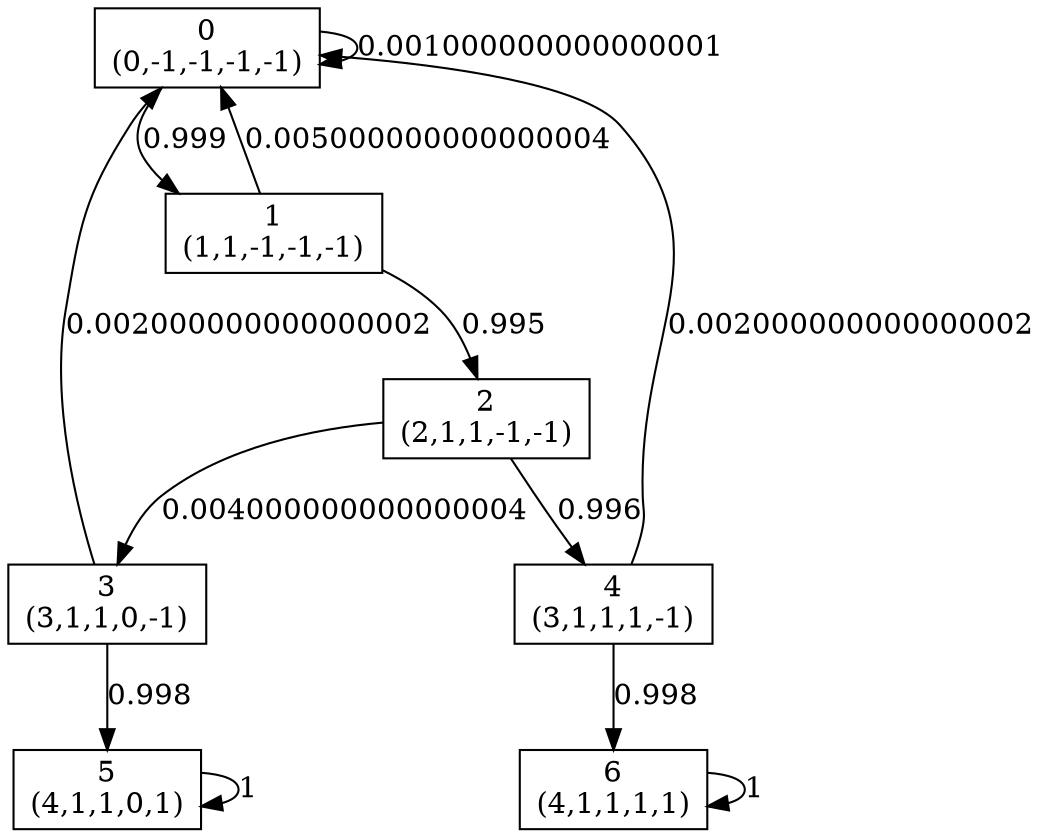 digraph P {
node [shape=box];
0 -> 0 [ label="0.001000000000000001" ];
0 -> 1 [ label="0.999" ];
1 -> 0 [ label="0.005000000000000004" ];
1 -> 2 [ label="0.995" ];
2 -> 3 [ label="0.004000000000000004" ];
2 -> 4 [ label="0.996" ];
3 -> 0 [ label="0.002000000000000002" ];
3 -> 5 [ label="0.998" ];
4 -> 0 [ label="0.002000000000000002" ];
4 -> 6 [ label="0.998" ];
5 -> 5 [ label="1" ];
6 -> 6 [ label="1" ];
0 [label="0\n(0,-1,-1,-1,-1)"];
1 [label="1\n(1,1,-1,-1,-1)"];
2 [label="2\n(2,1,1,-1,-1)"];
3 [label="3\n(3,1,1,0,-1)"];
4 [label="4\n(3,1,1,1,-1)"];
5 [label="5\n(4,1,1,0,1)"];
6 [label="6\n(4,1,1,1,1)"];
}
